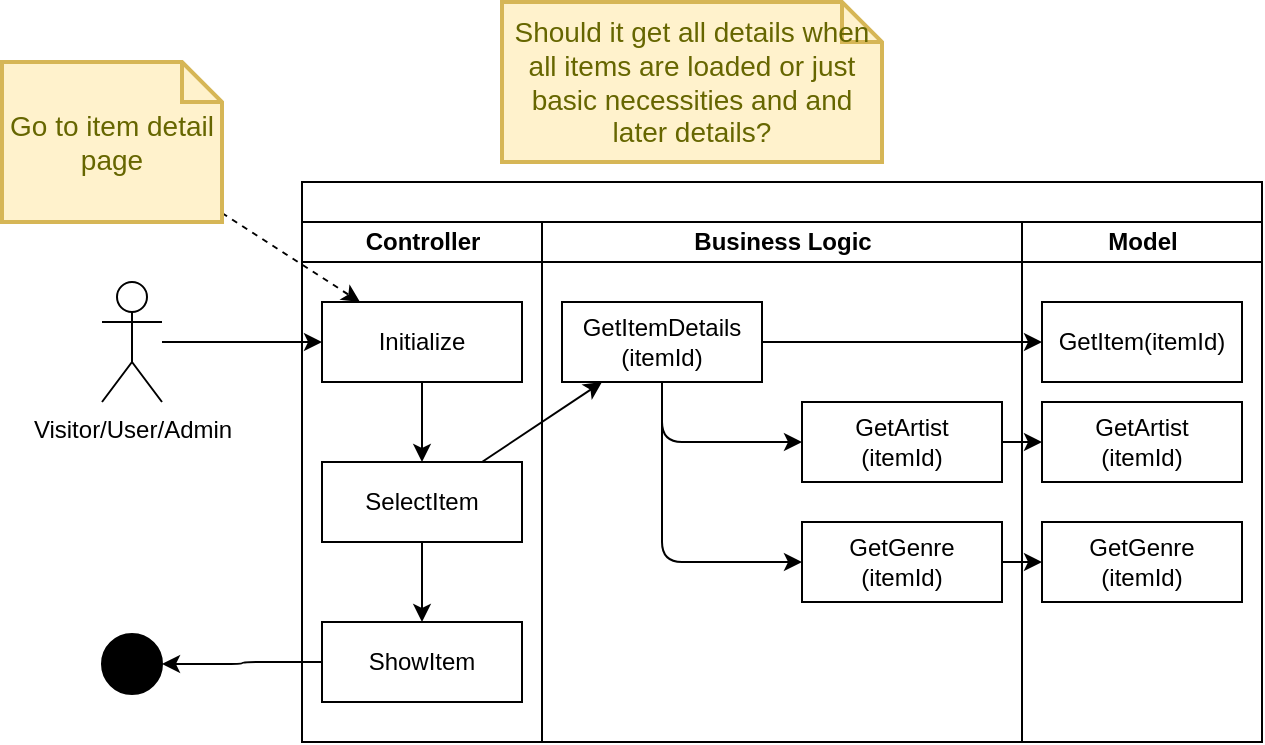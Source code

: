 <mxfile>
    <diagram id="apkkgE9aFS9thpx8SFOv" name="Page-1">
        <mxGraphModel dx="744" dy="471" grid="1" gridSize="10" guides="1" tooltips="1" connect="1" arrows="1" fold="1" page="1" pageScale="1" pageWidth="850" pageHeight="1100" math="0" shadow="0">
            <root>
                <mxCell id="0"/>
                <mxCell id="1" parent="0"/>
                <mxCell id="2" value="" style="swimlane;childLayout=stackLayout;resizeParent=1;resizeParentMax=0;startSize=20;html=1;" parent="1" vertex="1">
                    <mxGeometry x="230.0" y="100" width="480" height="280" as="geometry"/>
                </mxCell>
                <mxCell id="3" value="Controller" style="swimlane;startSize=20;html=1;" parent="2" vertex="1">
                    <mxGeometry y="20" width="120" height="260" as="geometry"/>
                </mxCell>
                <mxCell id="4" value="" style="edgeStyle=none;html=1;" parent="3" source="5" target="7" edge="1">
                    <mxGeometry relative="1" as="geometry"/>
                </mxCell>
                <mxCell id="5" value="Initialize" style="rounded=0;whiteSpace=wrap;html=1;" parent="3" vertex="1">
                    <mxGeometry x="10" y="40" width="100" height="40" as="geometry"/>
                </mxCell>
                <mxCell id="6" value="" style="edgeStyle=orthogonalEdgeStyle;html=1;fontSize=15;" parent="3" source="7" target="8" edge="1">
                    <mxGeometry relative="1" as="geometry"/>
                </mxCell>
                <mxCell id="7" value="SelectItem" style="rounded=0;whiteSpace=wrap;html=1;" parent="3" vertex="1">
                    <mxGeometry x="10.0" y="120" width="100" height="40" as="geometry"/>
                </mxCell>
                <mxCell id="8" value="ShowItem" style="rounded=0;whiteSpace=wrap;html=1;" parent="3" vertex="1">
                    <mxGeometry x="10.0" y="200" width="100" height="40" as="geometry"/>
                </mxCell>
                <mxCell id="9" value="Business Logic" style="swimlane;startSize=20;html=1;" parent="2" vertex="1">
                    <mxGeometry x="120" y="20" width="240" height="260" as="geometry"/>
                </mxCell>
                <mxCell id="28" style="edgeStyle=orthogonalEdgeStyle;html=1;" edge="1" parent="9" source="10" target="27">
                    <mxGeometry relative="1" as="geometry">
                        <Array as="points">
                            <mxPoint x="60" y="110"/>
                        </Array>
                    </mxGeometry>
                </mxCell>
                <mxCell id="30" style="edgeStyle=orthogonalEdgeStyle;html=1;" edge="1" parent="9" source="10" target="29">
                    <mxGeometry relative="1" as="geometry">
                        <Array as="points">
                            <mxPoint x="60" y="170"/>
                        </Array>
                    </mxGeometry>
                </mxCell>
                <mxCell id="10" value="GetItemDetails&lt;br&gt;(itemId)" style="rounded=0;whiteSpace=wrap;html=1;" parent="9" vertex="1">
                    <mxGeometry x="10.0" y="40" width="100" height="40" as="geometry"/>
                </mxCell>
                <mxCell id="27" value="GetArtist&lt;br&gt;(itemId)" style="rounded=0;whiteSpace=wrap;html=1;" vertex="1" parent="9">
                    <mxGeometry x="130.0" y="90" width="100" height="40" as="geometry"/>
                </mxCell>
                <mxCell id="29" value="GetGenre&lt;br&gt;(itemId)" style="rounded=0;whiteSpace=wrap;html=1;" vertex="1" parent="9">
                    <mxGeometry x="130.0" y="150" width="100" height="40" as="geometry"/>
                </mxCell>
                <mxCell id="11" value="Model" style="swimlane;startSize=20;html=1;" parent="2" vertex="1">
                    <mxGeometry x="360" y="20" width="120" height="260" as="geometry"/>
                </mxCell>
                <mxCell id="24" value="GetItem(itemId)" style="rounded=0;whiteSpace=wrap;html=1;" parent="11" vertex="1">
                    <mxGeometry x="10.0" y="40" width="100" height="40" as="geometry"/>
                </mxCell>
                <mxCell id="31" value="GetArtist&lt;br&gt;(itemId)" style="rounded=0;whiteSpace=wrap;html=1;" vertex="1" parent="11">
                    <mxGeometry x="10.0" y="90" width="100" height="40" as="geometry"/>
                </mxCell>
                <mxCell id="32" value="GetGenre&lt;br&gt;(itemId)" style="rounded=0;whiteSpace=wrap;html=1;" vertex="1" parent="11">
                    <mxGeometry x="10.0" y="150" width="100" height="40" as="geometry"/>
                </mxCell>
                <mxCell id="13" value="" style="edgeStyle=none;html=1;" parent="2" source="7" target="10" edge="1">
                    <mxGeometry relative="1" as="geometry"/>
                </mxCell>
                <mxCell id="25" style="edgeStyle=none;html=1;" parent="2" source="10" target="24" edge="1">
                    <mxGeometry relative="1" as="geometry"/>
                </mxCell>
                <mxCell id="33" style="edgeStyle=orthogonalEdgeStyle;html=1;" edge="1" parent="2" source="27" target="31">
                    <mxGeometry relative="1" as="geometry"/>
                </mxCell>
                <mxCell id="34" style="edgeStyle=orthogonalEdgeStyle;html=1;" edge="1" parent="2" source="29" target="32">
                    <mxGeometry relative="1" as="geometry"/>
                </mxCell>
                <mxCell id="15" style="edgeStyle=none;html=1;" parent="1" source="16" target="5" edge="1">
                    <mxGeometry relative="1" as="geometry"/>
                </mxCell>
                <mxCell id="16" value="Visitor/User/Admin" style="shape=umlActor;verticalLabelPosition=bottom;verticalAlign=top;html=1;outlineConnect=0;" parent="1" vertex="1">
                    <mxGeometry x="130" y="150" width="30" height="60" as="geometry"/>
                </mxCell>
                <mxCell id="17" value="" style="ellipse;fillColor=strokeColor;fontSize=15;" parent="1" vertex="1">
                    <mxGeometry x="130" y="326" width="30" height="30" as="geometry"/>
                </mxCell>
                <mxCell id="18" style="edgeStyle=orthogonalEdgeStyle;html=1;fontSize=15;" parent="1" source="8" target="17" edge="1">
                    <mxGeometry relative="1" as="geometry"/>
                </mxCell>
                <mxCell id="19" style="edgeStyle=none;html=1;dashed=1;" parent="1" source="20" target="5" edge="1">
                    <mxGeometry relative="1" as="geometry">
                        <mxPoint x="297.5" y="180" as="targetPoint"/>
                    </mxGeometry>
                </mxCell>
                <mxCell id="20" value="Go to item detail page" style="shape=note;strokeWidth=2;fontSize=14;size=20;whiteSpace=wrap;html=1;fillColor=#fff2cc;strokeColor=#d6b656;fontColor=#666600;" parent="1" vertex="1">
                    <mxGeometry x="80" y="40" width="110.0" height="80" as="geometry"/>
                </mxCell>
                <mxCell id="23" value="Should it get all details when all items are loaded or just basic necessities and and later details?" style="shape=note;strokeWidth=2;fontSize=14;size=20;whiteSpace=wrap;html=1;fillColor=#fff2cc;strokeColor=#d6b656;fontColor=#666600;" parent="1" vertex="1">
                    <mxGeometry x="330" y="10" width="190" height="80" as="geometry"/>
                </mxCell>
            </root>
        </mxGraphModel>
    </diagram>
</mxfile>